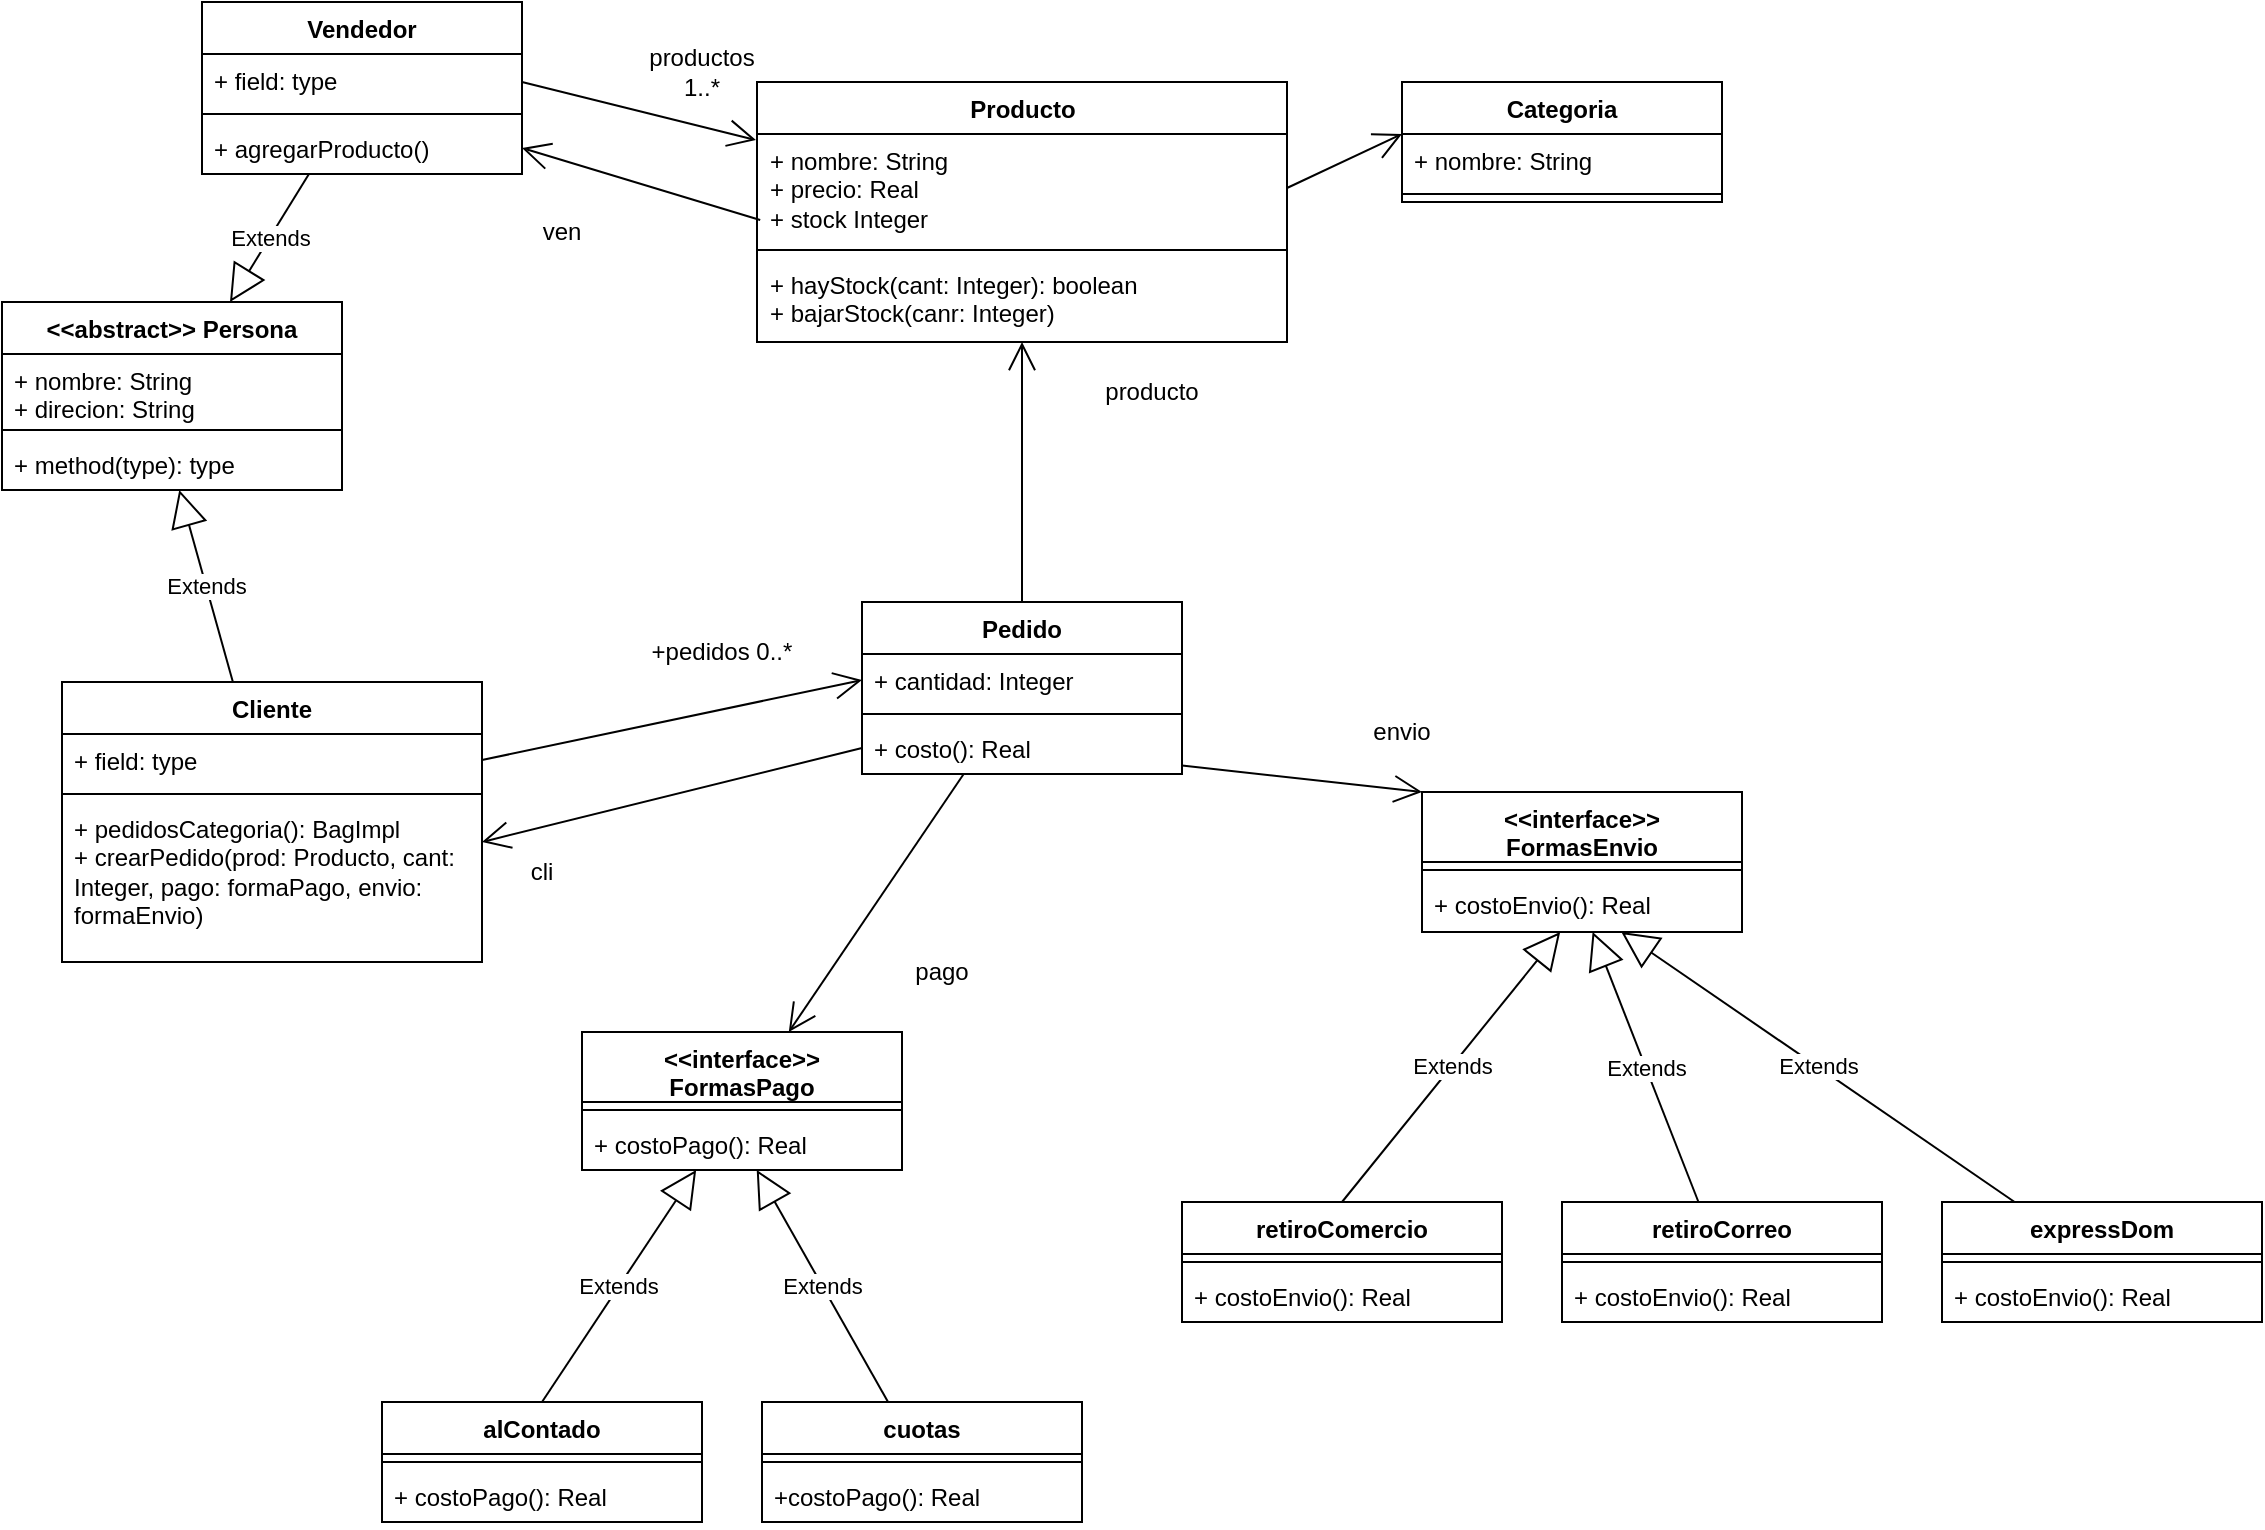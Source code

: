 <mxfile version="22.0.2" type="device">
  <diagram name="Página-1" id="uE43nbsAhITQmIDDTeQv">
    <mxGraphModel dx="1434" dy="814" grid="1" gridSize="10" guides="1" tooltips="1" connect="1" arrows="1" fold="1" page="1" pageScale="1" pageWidth="827" pageHeight="1169" math="0" shadow="0">
      <root>
        <mxCell id="0" />
        <mxCell id="1" parent="0" />
        <mxCell id="CGVBOZxscgFKLnfVOc2C-1" value="&amp;lt;&amp;lt;abstract&amp;gt;&amp;gt; Persona" style="swimlane;fontStyle=1;align=center;verticalAlign=top;childLayout=stackLayout;horizontal=1;startSize=26;horizontalStack=0;resizeParent=1;resizeParentMax=0;resizeLast=0;collapsible=1;marginBottom=0;whiteSpace=wrap;html=1;" parent="1" vertex="1">
          <mxGeometry x="20" y="280" width="170" height="94" as="geometry" />
        </mxCell>
        <mxCell id="CGVBOZxscgFKLnfVOc2C-2" value="+ nombre: String&lt;br&gt;+ direcion: String" style="text;strokeColor=none;fillColor=none;align=left;verticalAlign=top;spacingLeft=4;spacingRight=4;overflow=hidden;rotatable=0;points=[[0,0.5],[1,0.5]];portConstraint=eastwest;whiteSpace=wrap;html=1;" parent="CGVBOZxscgFKLnfVOc2C-1" vertex="1">
          <mxGeometry y="26" width="170" height="34" as="geometry" />
        </mxCell>
        <mxCell id="CGVBOZxscgFKLnfVOc2C-3" value="" style="line;strokeWidth=1;fillColor=none;align=left;verticalAlign=middle;spacingTop=-1;spacingLeft=3;spacingRight=3;rotatable=0;labelPosition=right;points=[];portConstraint=eastwest;strokeColor=inherit;" parent="CGVBOZxscgFKLnfVOc2C-1" vertex="1">
          <mxGeometry y="60" width="170" height="8" as="geometry" />
        </mxCell>
        <mxCell id="CGVBOZxscgFKLnfVOc2C-4" value="+ method(type): type" style="text;strokeColor=none;fillColor=none;align=left;verticalAlign=top;spacingLeft=4;spacingRight=4;overflow=hidden;rotatable=0;points=[[0,0.5],[1,0.5]];portConstraint=eastwest;whiteSpace=wrap;html=1;" parent="CGVBOZxscgFKLnfVOc2C-1" vertex="1">
          <mxGeometry y="68" width="170" height="26" as="geometry" />
        </mxCell>
        <mxCell id="CGVBOZxscgFKLnfVOc2C-5" value="Vendedor" style="swimlane;fontStyle=1;align=center;verticalAlign=top;childLayout=stackLayout;horizontal=1;startSize=26;horizontalStack=0;resizeParent=1;resizeParentMax=0;resizeLast=0;collapsible=1;marginBottom=0;whiteSpace=wrap;html=1;" parent="1" vertex="1">
          <mxGeometry x="120" y="130" width="160" height="86" as="geometry" />
        </mxCell>
        <mxCell id="CGVBOZxscgFKLnfVOc2C-6" value="+ field: type" style="text;strokeColor=none;fillColor=none;align=left;verticalAlign=top;spacingLeft=4;spacingRight=4;overflow=hidden;rotatable=0;points=[[0,0.5],[1,0.5]];portConstraint=eastwest;whiteSpace=wrap;html=1;" parent="CGVBOZxscgFKLnfVOc2C-5" vertex="1">
          <mxGeometry y="26" width="160" height="26" as="geometry" />
        </mxCell>
        <mxCell id="CGVBOZxscgFKLnfVOc2C-7" value="" style="line;strokeWidth=1;fillColor=none;align=left;verticalAlign=middle;spacingTop=-1;spacingLeft=3;spacingRight=3;rotatable=0;labelPosition=right;points=[];portConstraint=eastwest;strokeColor=inherit;" parent="CGVBOZxscgFKLnfVOc2C-5" vertex="1">
          <mxGeometry y="52" width="160" height="8" as="geometry" />
        </mxCell>
        <mxCell id="CGVBOZxscgFKLnfVOc2C-8" value="+ agregarProducto()" style="text;strokeColor=none;fillColor=none;align=left;verticalAlign=top;spacingLeft=4;spacingRight=4;overflow=hidden;rotatable=0;points=[[0,0.5],[1,0.5]];portConstraint=eastwest;whiteSpace=wrap;html=1;" parent="CGVBOZxscgFKLnfVOc2C-5" vertex="1">
          <mxGeometry y="60" width="160" height="26" as="geometry" />
        </mxCell>
        <mxCell id="CGVBOZxscgFKLnfVOc2C-9" value="Cliente" style="swimlane;fontStyle=1;align=center;verticalAlign=top;childLayout=stackLayout;horizontal=1;startSize=26;horizontalStack=0;resizeParent=1;resizeParentMax=0;resizeLast=0;collapsible=1;marginBottom=0;whiteSpace=wrap;html=1;" parent="1" vertex="1">
          <mxGeometry x="50" y="470" width="210" height="140" as="geometry" />
        </mxCell>
        <mxCell id="CGVBOZxscgFKLnfVOc2C-10" value="+ field: type" style="text;strokeColor=none;fillColor=none;align=left;verticalAlign=top;spacingLeft=4;spacingRight=4;overflow=hidden;rotatable=0;points=[[0,0.5],[1,0.5]];portConstraint=eastwest;whiteSpace=wrap;html=1;" parent="CGVBOZxscgFKLnfVOc2C-9" vertex="1">
          <mxGeometry y="26" width="210" height="26" as="geometry" />
        </mxCell>
        <mxCell id="CGVBOZxscgFKLnfVOc2C-11" value="" style="line;strokeWidth=1;fillColor=none;align=left;verticalAlign=middle;spacingTop=-1;spacingLeft=3;spacingRight=3;rotatable=0;labelPosition=right;points=[];portConstraint=eastwest;strokeColor=inherit;" parent="CGVBOZxscgFKLnfVOc2C-9" vertex="1">
          <mxGeometry y="52" width="210" height="8" as="geometry" />
        </mxCell>
        <mxCell id="CGVBOZxscgFKLnfVOc2C-12" value="+ pedidosCategoria(): BagImpl&lt;br&gt;+ crearPedido(prod: Producto, cant: Integer, pago: formaPago, envio: formaEnvio)" style="text;strokeColor=none;fillColor=none;align=left;verticalAlign=top;spacingLeft=4;spacingRight=4;overflow=hidden;rotatable=0;points=[[0,0.5],[1,0.5]];portConstraint=eastwest;whiteSpace=wrap;html=1;" parent="CGVBOZxscgFKLnfVOc2C-9" vertex="1">
          <mxGeometry y="60" width="210" height="80" as="geometry" />
        </mxCell>
        <mxCell id="CGVBOZxscgFKLnfVOc2C-13" value="Extends" style="endArrow=block;endSize=16;endFill=0;html=1;rounded=0;" parent="1" source="CGVBOZxscgFKLnfVOc2C-9" target="CGVBOZxscgFKLnfVOc2C-4" edge="1">
          <mxGeometry width="160" relative="1" as="geometry">
            <mxPoint x="50" y="430" as="sourcePoint" />
            <mxPoint x="210" y="430" as="targetPoint" />
          </mxGeometry>
        </mxCell>
        <mxCell id="CGVBOZxscgFKLnfVOc2C-15" value="Extends" style="endArrow=block;endSize=16;endFill=0;html=1;rounded=0;" parent="1" source="CGVBOZxscgFKLnfVOc2C-5" target="CGVBOZxscgFKLnfVOc2C-1" edge="1">
          <mxGeometry width="160" relative="1" as="geometry">
            <mxPoint x="230" y="220" as="sourcePoint" />
            <mxPoint x="390" y="220" as="targetPoint" />
          </mxGeometry>
        </mxCell>
        <mxCell id="CGVBOZxscgFKLnfVOc2C-16" value="Producto" style="swimlane;fontStyle=1;align=center;verticalAlign=top;childLayout=stackLayout;horizontal=1;startSize=26;horizontalStack=0;resizeParent=1;resizeParentMax=0;resizeLast=0;collapsible=1;marginBottom=0;whiteSpace=wrap;html=1;" parent="1" vertex="1">
          <mxGeometry x="397.5" y="170" width="265" height="130" as="geometry" />
        </mxCell>
        <mxCell id="CGVBOZxscgFKLnfVOc2C-17" value="+ nombre: String&lt;br&gt;+ precio: Real&lt;br&gt;+ stock Integer" style="text;strokeColor=none;fillColor=none;align=left;verticalAlign=top;spacingLeft=4;spacingRight=4;overflow=hidden;rotatable=0;points=[[0,0.5],[1,0.5]];portConstraint=eastwest;whiteSpace=wrap;html=1;" parent="CGVBOZxscgFKLnfVOc2C-16" vertex="1">
          <mxGeometry y="26" width="265" height="54" as="geometry" />
        </mxCell>
        <mxCell id="CGVBOZxscgFKLnfVOc2C-18" value="" style="line;strokeWidth=1;fillColor=none;align=left;verticalAlign=middle;spacingTop=-1;spacingLeft=3;spacingRight=3;rotatable=0;labelPosition=right;points=[];portConstraint=eastwest;strokeColor=inherit;" parent="CGVBOZxscgFKLnfVOc2C-16" vertex="1">
          <mxGeometry y="80" width="265" height="8" as="geometry" />
        </mxCell>
        <mxCell id="CGVBOZxscgFKLnfVOc2C-19" value="+ hayStock(cant: Integer): boolean&lt;br&gt;+ bajarStock(canr: Integer)" style="text;strokeColor=none;fillColor=none;align=left;verticalAlign=top;spacingLeft=4;spacingRight=4;overflow=hidden;rotatable=0;points=[[0,0.5],[1,0.5]];portConstraint=eastwest;whiteSpace=wrap;html=1;" parent="CGVBOZxscgFKLnfVOc2C-16" vertex="1">
          <mxGeometry y="88" width="265" height="42" as="geometry" />
        </mxCell>
        <mxCell id="CGVBOZxscgFKLnfVOc2C-20" value="Pedido" style="swimlane;fontStyle=1;align=center;verticalAlign=top;childLayout=stackLayout;horizontal=1;startSize=26;horizontalStack=0;resizeParent=1;resizeParentMax=0;resizeLast=0;collapsible=1;marginBottom=0;whiteSpace=wrap;html=1;" parent="1" vertex="1">
          <mxGeometry x="450" y="430" width="160" height="86" as="geometry" />
        </mxCell>
        <mxCell id="CGVBOZxscgFKLnfVOc2C-21" value="+ cantidad: Integer" style="text;strokeColor=none;fillColor=none;align=left;verticalAlign=top;spacingLeft=4;spacingRight=4;overflow=hidden;rotatable=0;points=[[0,0.5],[1,0.5]];portConstraint=eastwest;whiteSpace=wrap;html=1;" parent="CGVBOZxscgFKLnfVOc2C-20" vertex="1">
          <mxGeometry y="26" width="160" height="26" as="geometry" />
        </mxCell>
        <mxCell id="CGVBOZxscgFKLnfVOc2C-22" value="" style="line;strokeWidth=1;fillColor=none;align=left;verticalAlign=middle;spacingTop=-1;spacingLeft=3;spacingRight=3;rotatable=0;labelPosition=right;points=[];portConstraint=eastwest;strokeColor=inherit;" parent="CGVBOZxscgFKLnfVOc2C-20" vertex="1">
          <mxGeometry y="52" width="160" height="8" as="geometry" />
        </mxCell>
        <mxCell id="CGVBOZxscgFKLnfVOc2C-23" value="+ costo(): Real" style="text;strokeColor=none;fillColor=none;align=left;verticalAlign=top;spacingLeft=4;spacingRight=4;overflow=hidden;rotatable=0;points=[[0,0.5],[1,0.5]];portConstraint=eastwest;whiteSpace=wrap;html=1;" parent="CGVBOZxscgFKLnfVOc2C-20" vertex="1">
          <mxGeometry y="60" width="160" height="26" as="geometry" />
        </mxCell>
        <mxCell id="CGVBOZxscgFKLnfVOc2C-24" value="&amp;lt;&amp;lt;interface&amp;gt;&amp;gt; &lt;br&gt;FormasPago" style="swimlane;fontStyle=1;align=center;verticalAlign=top;childLayout=stackLayout;horizontal=1;startSize=35;horizontalStack=0;resizeParent=1;resizeParentMax=0;resizeLast=0;collapsible=1;marginBottom=0;whiteSpace=wrap;html=1;" parent="1" vertex="1">
          <mxGeometry x="310" y="645" width="160" height="69" as="geometry">
            <mxRectangle x="300" y="685" width="120" height="40" as="alternateBounds" />
          </mxGeometry>
        </mxCell>
        <mxCell id="CGVBOZxscgFKLnfVOc2C-26" value="" style="line;strokeWidth=1;fillColor=none;align=left;verticalAlign=middle;spacingTop=-1;spacingLeft=3;spacingRight=3;rotatable=0;labelPosition=right;points=[];portConstraint=eastwest;strokeColor=inherit;" parent="CGVBOZxscgFKLnfVOc2C-24" vertex="1">
          <mxGeometry y="35" width="160" height="8" as="geometry" />
        </mxCell>
        <mxCell id="CGVBOZxscgFKLnfVOc2C-27" value="+ costoPago(): Real" style="text;strokeColor=none;fillColor=none;align=left;verticalAlign=top;spacingLeft=4;spacingRight=4;overflow=hidden;rotatable=0;points=[[0,0.5],[1,0.5]];portConstraint=eastwest;whiteSpace=wrap;html=1;" parent="CGVBOZxscgFKLnfVOc2C-24" vertex="1">
          <mxGeometry y="43" width="160" height="26" as="geometry" />
        </mxCell>
        <mxCell id="CGVBOZxscgFKLnfVOc2C-28" value="alContado" style="swimlane;fontStyle=1;align=center;verticalAlign=top;childLayout=stackLayout;horizontal=1;startSize=26;horizontalStack=0;resizeParent=1;resizeParentMax=0;resizeLast=0;collapsible=1;marginBottom=0;whiteSpace=wrap;html=1;" parent="1" vertex="1">
          <mxGeometry x="210" y="830" width="160" height="60" as="geometry" />
        </mxCell>
        <mxCell id="CGVBOZxscgFKLnfVOc2C-30" value="" style="line;strokeWidth=1;fillColor=none;align=left;verticalAlign=middle;spacingTop=-1;spacingLeft=3;spacingRight=3;rotatable=0;labelPosition=right;points=[];portConstraint=eastwest;strokeColor=inherit;" parent="CGVBOZxscgFKLnfVOc2C-28" vertex="1">
          <mxGeometry y="26" width="160" height="8" as="geometry" />
        </mxCell>
        <mxCell id="CGVBOZxscgFKLnfVOc2C-31" value="+ costoPago(): Real" style="text;strokeColor=none;fillColor=none;align=left;verticalAlign=top;spacingLeft=4;spacingRight=4;overflow=hidden;rotatable=0;points=[[0,0.5],[1,0.5]];portConstraint=eastwest;whiteSpace=wrap;html=1;" parent="CGVBOZxscgFKLnfVOc2C-28" vertex="1">
          <mxGeometry y="34" width="160" height="26" as="geometry" />
        </mxCell>
        <mxCell id="CGVBOZxscgFKLnfVOc2C-32" value="cuotas" style="swimlane;fontStyle=1;align=center;verticalAlign=top;childLayout=stackLayout;horizontal=1;startSize=26;horizontalStack=0;resizeParent=1;resizeParentMax=0;resizeLast=0;collapsible=1;marginBottom=0;whiteSpace=wrap;html=1;" parent="1" vertex="1">
          <mxGeometry x="400" y="830" width="160" height="60" as="geometry" />
        </mxCell>
        <mxCell id="CGVBOZxscgFKLnfVOc2C-34" value="" style="line;strokeWidth=1;fillColor=none;align=left;verticalAlign=middle;spacingTop=-1;spacingLeft=3;spacingRight=3;rotatable=0;labelPosition=right;points=[];portConstraint=eastwest;strokeColor=inherit;" parent="CGVBOZxscgFKLnfVOc2C-32" vertex="1">
          <mxGeometry y="26" width="160" height="8" as="geometry" />
        </mxCell>
        <mxCell id="CGVBOZxscgFKLnfVOc2C-35" value="+costoPago(): Real" style="text;strokeColor=none;fillColor=none;align=left;verticalAlign=top;spacingLeft=4;spacingRight=4;overflow=hidden;rotatable=0;points=[[0,0.5],[1,0.5]];portConstraint=eastwest;whiteSpace=wrap;html=1;" parent="CGVBOZxscgFKLnfVOc2C-32" vertex="1">
          <mxGeometry y="34" width="160" height="26" as="geometry" />
        </mxCell>
        <mxCell id="CGVBOZxscgFKLnfVOc2C-36" value="Extends" style="endArrow=block;endSize=16;endFill=0;html=1;rounded=0;exitX=0.5;exitY=0;exitDx=0;exitDy=0;" parent="1" source="CGVBOZxscgFKLnfVOc2C-28" target="CGVBOZxscgFKLnfVOc2C-24" edge="1">
          <mxGeometry width="160" relative="1" as="geometry">
            <mxPoint x="300" y="755" as="sourcePoint" />
            <mxPoint x="460" y="755" as="targetPoint" />
          </mxGeometry>
        </mxCell>
        <mxCell id="CGVBOZxscgFKLnfVOc2C-37" value="Extends" style="endArrow=block;endSize=16;endFill=0;html=1;rounded=0;" parent="1" source="CGVBOZxscgFKLnfVOc2C-32" target="CGVBOZxscgFKLnfVOc2C-27" edge="1">
          <mxGeometry width="160" relative="1" as="geometry">
            <mxPoint x="510" y="765" as="sourcePoint" />
            <mxPoint x="670" y="765" as="targetPoint" />
          </mxGeometry>
        </mxCell>
        <mxCell id="CGVBOZxscgFKLnfVOc2C-42" value="&amp;lt;&amp;lt;interface&amp;gt;&amp;gt;&lt;br&gt;FormasEnvio" style="swimlane;fontStyle=1;align=center;verticalAlign=top;childLayout=stackLayout;horizontal=1;startSize=35;horizontalStack=0;resizeParent=1;resizeParentMax=0;resizeLast=0;collapsible=1;marginBottom=0;whiteSpace=wrap;html=1;" parent="1" vertex="1">
          <mxGeometry x="730" y="525" width="160" height="70" as="geometry" />
        </mxCell>
        <mxCell id="CGVBOZxscgFKLnfVOc2C-44" value="" style="line;strokeWidth=1;fillColor=none;align=left;verticalAlign=middle;spacingTop=-1;spacingLeft=3;spacingRight=3;rotatable=0;labelPosition=right;points=[];portConstraint=eastwest;strokeColor=inherit;" parent="CGVBOZxscgFKLnfVOc2C-42" vertex="1">
          <mxGeometry y="35" width="160" height="8" as="geometry" />
        </mxCell>
        <mxCell id="CGVBOZxscgFKLnfVOc2C-45" value="+ costoEnvio(): Real" style="text;strokeColor=none;fillColor=none;align=left;verticalAlign=top;spacingLeft=4;spacingRight=4;overflow=hidden;rotatable=0;points=[[0,0.5],[1,0.5]];portConstraint=eastwest;whiteSpace=wrap;html=1;" parent="CGVBOZxscgFKLnfVOc2C-42" vertex="1">
          <mxGeometry y="43" width="160" height="27" as="geometry" />
        </mxCell>
        <mxCell id="CGVBOZxscgFKLnfVOc2C-46" value="retiroComercio" style="swimlane;fontStyle=1;align=center;verticalAlign=top;childLayout=stackLayout;horizontal=1;startSize=26;horizontalStack=0;resizeParent=1;resizeParentMax=0;resizeLast=0;collapsible=1;marginBottom=0;whiteSpace=wrap;html=1;" parent="1" vertex="1">
          <mxGeometry x="610" y="730" width="160" height="60" as="geometry" />
        </mxCell>
        <mxCell id="CGVBOZxscgFKLnfVOc2C-48" value="" style="line;strokeWidth=1;fillColor=none;align=left;verticalAlign=middle;spacingTop=-1;spacingLeft=3;spacingRight=3;rotatable=0;labelPosition=right;points=[];portConstraint=eastwest;strokeColor=inherit;" parent="CGVBOZxscgFKLnfVOc2C-46" vertex="1">
          <mxGeometry y="26" width="160" height="8" as="geometry" />
        </mxCell>
        <mxCell id="CGVBOZxscgFKLnfVOc2C-49" value="+ costoEnvio(): Real" style="text;strokeColor=none;fillColor=none;align=left;verticalAlign=top;spacingLeft=4;spacingRight=4;overflow=hidden;rotatable=0;points=[[0,0.5],[1,0.5]];portConstraint=eastwest;whiteSpace=wrap;html=1;" parent="CGVBOZxscgFKLnfVOc2C-46" vertex="1">
          <mxGeometry y="34" width="160" height="26" as="geometry" />
        </mxCell>
        <mxCell id="CGVBOZxscgFKLnfVOc2C-50" value="retiroCorreo" style="swimlane;fontStyle=1;align=center;verticalAlign=top;childLayout=stackLayout;horizontal=1;startSize=26;horizontalStack=0;resizeParent=1;resizeParentMax=0;resizeLast=0;collapsible=1;marginBottom=0;whiteSpace=wrap;html=1;" parent="1" vertex="1">
          <mxGeometry x="800" y="730" width="160" height="60" as="geometry" />
        </mxCell>
        <mxCell id="CGVBOZxscgFKLnfVOc2C-52" value="" style="line;strokeWidth=1;fillColor=none;align=left;verticalAlign=middle;spacingTop=-1;spacingLeft=3;spacingRight=3;rotatable=0;labelPosition=right;points=[];portConstraint=eastwest;strokeColor=inherit;" parent="CGVBOZxscgFKLnfVOc2C-50" vertex="1">
          <mxGeometry y="26" width="160" height="8" as="geometry" />
        </mxCell>
        <mxCell id="CGVBOZxscgFKLnfVOc2C-53" value="+ costoEnvio(): Real" style="text;strokeColor=none;fillColor=none;align=left;verticalAlign=top;spacingLeft=4;spacingRight=4;overflow=hidden;rotatable=0;points=[[0,0.5],[1,0.5]];portConstraint=eastwest;whiteSpace=wrap;html=1;" parent="CGVBOZxscgFKLnfVOc2C-50" vertex="1">
          <mxGeometry y="34" width="160" height="26" as="geometry" />
        </mxCell>
        <mxCell id="CGVBOZxscgFKLnfVOc2C-54" value="Extends" style="endArrow=block;endSize=16;endFill=0;html=1;rounded=0;exitX=0.5;exitY=0;exitDx=0;exitDy=0;" parent="1" source="CGVBOZxscgFKLnfVOc2C-46" target="CGVBOZxscgFKLnfVOc2C-45" edge="1">
          <mxGeometry width="160" relative="1" as="geometry">
            <mxPoint x="610" y="635" as="sourcePoint" />
            <mxPoint x="770" y="635" as="targetPoint" />
          </mxGeometry>
        </mxCell>
        <mxCell id="CGVBOZxscgFKLnfVOc2C-55" value="Extends" style="endArrow=block;endSize=16;endFill=0;html=1;rounded=0;" parent="1" source="CGVBOZxscgFKLnfVOc2C-50" target="CGVBOZxscgFKLnfVOc2C-45" edge="1">
          <mxGeometry width="160" relative="1" as="geometry">
            <mxPoint x="820" y="645" as="sourcePoint" />
            <mxPoint x="980" y="645" as="targetPoint" />
          </mxGeometry>
        </mxCell>
        <mxCell id="CGVBOZxscgFKLnfVOc2C-56" value="expressDom" style="swimlane;fontStyle=1;align=center;verticalAlign=top;childLayout=stackLayout;horizontal=1;startSize=26;horizontalStack=0;resizeParent=1;resizeParentMax=0;resizeLast=0;collapsible=1;marginBottom=0;whiteSpace=wrap;html=1;" parent="1" vertex="1">
          <mxGeometry x="990" y="730" width="160" height="60" as="geometry" />
        </mxCell>
        <mxCell id="CGVBOZxscgFKLnfVOc2C-58" value="" style="line;strokeWidth=1;fillColor=none;align=left;verticalAlign=middle;spacingTop=-1;spacingLeft=3;spacingRight=3;rotatable=0;labelPosition=right;points=[];portConstraint=eastwest;strokeColor=inherit;" parent="CGVBOZxscgFKLnfVOc2C-56" vertex="1">
          <mxGeometry y="26" width="160" height="8" as="geometry" />
        </mxCell>
        <mxCell id="CGVBOZxscgFKLnfVOc2C-59" value="+ costoEnvio(): Real" style="text;strokeColor=none;fillColor=none;align=left;verticalAlign=top;spacingLeft=4;spacingRight=4;overflow=hidden;rotatable=0;points=[[0,0.5],[1,0.5]];portConstraint=eastwest;whiteSpace=wrap;html=1;" parent="CGVBOZxscgFKLnfVOc2C-56" vertex="1">
          <mxGeometry y="34" width="160" height="26" as="geometry" />
        </mxCell>
        <mxCell id="CGVBOZxscgFKLnfVOc2C-60" value="Extends" style="endArrow=block;endSize=16;endFill=0;html=1;rounded=0;" parent="1" source="CGVBOZxscgFKLnfVOc2C-56" target="CGVBOZxscgFKLnfVOc2C-45" edge="1">
          <mxGeometry width="160" relative="1" as="geometry">
            <mxPoint x="900" y="635" as="sourcePoint" />
            <mxPoint x="1060" y="635" as="targetPoint" />
          </mxGeometry>
        </mxCell>
        <mxCell id="CGVBOZxscgFKLnfVOc2C-61" value="" style="endArrow=open;endFill=1;endSize=12;html=1;rounded=0;exitX=1;exitY=0.5;exitDx=0;exitDy=0;entryX=0;entryY=0.5;entryDx=0;entryDy=0;" parent="1" source="CGVBOZxscgFKLnfVOc2C-10" target="CGVBOZxscgFKLnfVOc2C-21" edge="1">
          <mxGeometry width="160" relative="1" as="geometry">
            <mxPoint x="290" y="550" as="sourcePoint" />
            <mxPoint x="450" y="550" as="targetPoint" />
          </mxGeometry>
        </mxCell>
        <mxCell id="CGVBOZxscgFKLnfVOc2C-62" value="+pedidos 0..*" style="text;strokeColor=none;align=center;fillColor=none;html=1;verticalAlign=middle;whiteSpace=wrap;rounded=0;" parent="1" vertex="1">
          <mxGeometry x="340" y="440" width="80" height="30" as="geometry" />
        </mxCell>
        <mxCell id="CGVBOZxscgFKLnfVOc2C-64" value="" style="endArrow=open;endFill=1;endSize=12;html=1;rounded=0;" parent="1" source="CGVBOZxscgFKLnfVOc2C-20" target="CGVBOZxscgFKLnfVOc2C-24" edge="1">
          <mxGeometry width="160" relative="1" as="geometry">
            <mxPoint x="510" y="540" as="sourcePoint" />
            <mxPoint x="320" y="580" as="targetPoint" />
          </mxGeometry>
        </mxCell>
        <mxCell id="CGVBOZxscgFKLnfVOc2C-65" value="pago" style="text;strokeColor=none;align=center;fillColor=none;html=1;verticalAlign=middle;whiteSpace=wrap;rounded=0;" parent="1" vertex="1">
          <mxGeometry x="460" y="600" width="60" height="30" as="geometry" />
        </mxCell>
        <mxCell id="CGVBOZxscgFKLnfVOc2C-66" value="" style="endArrow=open;endFill=1;endSize=12;html=1;rounded=0;" parent="1" source="CGVBOZxscgFKLnfVOc2C-20" target="CGVBOZxscgFKLnfVOc2C-16" edge="1">
          <mxGeometry width="160" relative="1" as="geometry">
            <mxPoint x="520" y="390" as="sourcePoint" />
            <mxPoint x="680" y="390" as="targetPoint" />
          </mxGeometry>
        </mxCell>
        <mxCell id="CGVBOZxscgFKLnfVOc2C-67" value="producto" style="text;strokeColor=none;align=center;fillColor=none;html=1;verticalAlign=middle;whiteSpace=wrap;rounded=0;" parent="1" vertex="1">
          <mxGeometry x="550" y="310" width="90" height="30" as="geometry" />
        </mxCell>
        <mxCell id="CGVBOZxscgFKLnfVOc2C-70" value="" style="endArrow=open;endFill=1;endSize=12;html=1;rounded=0;entryX=0;entryY=0;entryDx=0;entryDy=0;" parent="1" source="CGVBOZxscgFKLnfVOc2C-23" target="CGVBOZxscgFKLnfVOc2C-42" edge="1">
          <mxGeometry width="160" relative="1" as="geometry">
            <mxPoint x="600" y="580" as="sourcePoint" />
            <mxPoint x="760" y="580" as="targetPoint" />
          </mxGeometry>
        </mxCell>
        <mxCell id="CGVBOZxscgFKLnfVOc2C-71" value="envio" style="text;strokeColor=none;align=center;fillColor=none;html=1;verticalAlign=middle;whiteSpace=wrap;rounded=0;" parent="1" vertex="1">
          <mxGeometry x="690" y="480" width="60" height="30" as="geometry" />
        </mxCell>
        <mxCell id="CGVBOZxscgFKLnfVOc2C-72" value="Categoria" style="swimlane;fontStyle=1;align=center;verticalAlign=top;childLayout=stackLayout;horizontal=1;startSize=26;horizontalStack=0;resizeParent=1;resizeParentMax=0;resizeLast=0;collapsible=1;marginBottom=0;whiteSpace=wrap;html=1;" parent="1" vertex="1">
          <mxGeometry x="720" y="170" width="160" height="60" as="geometry" />
        </mxCell>
        <mxCell id="CGVBOZxscgFKLnfVOc2C-73" value="+ nombre: String" style="text;strokeColor=none;fillColor=none;align=left;verticalAlign=top;spacingLeft=4;spacingRight=4;overflow=hidden;rotatable=0;points=[[0,0.5],[1,0.5]];portConstraint=eastwest;whiteSpace=wrap;html=1;" parent="CGVBOZxscgFKLnfVOc2C-72" vertex="1">
          <mxGeometry y="26" width="160" height="26" as="geometry" />
        </mxCell>
        <mxCell id="CGVBOZxscgFKLnfVOc2C-74" value="" style="line;strokeWidth=1;fillColor=none;align=left;verticalAlign=middle;spacingTop=-1;spacingLeft=3;spacingRight=3;rotatable=0;labelPosition=right;points=[];portConstraint=eastwest;strokeColor=inherit;" parent="CGVBOZxscgFKLnfVOc2C-72" vertex="1">
          <mxGeometry y="52" width="160" height="8" as="geometry" />
        </mxCell>
        <mxCell id="CGVBOZxscgFKLnfVOc2C-76" value="" style="endArrow=open;endFill=1;endSize=12;html=1;rounded=0;exitX=1;exitY=0.5;exitDx=0;exitDy=0;entryX=0;entryY=0;entryDx=0;entryDy=0;entryPerimeter=0;" parent="1" source="CGVBOZxscgFKLnfVOc2C-17" target="CGVBOZxscgFKLnfVOc2C-73" edge="1">
          <mxGeometry width="160" relative="1" as="geometry">
            <mxPoint x="690" y="300" as="sourcePoint" />
            <mxPoint x="850" y="300" as="targetPoint" />
          </mxGeometry>
        </mxCell>
        <mxCell id="CGVBOZxscgFKLnfVOc2C-77" value="" style="endArrow=open;endFill=1;endSize=12;html=1;rounded=0;exitX=1;exitY=0.538;exitDx=0;exitDy=0;exitPerimeter=0;entryX=-0.002;entryY=0.056;entryDx=0;entryDy=0;entryPerimeter=0;" parent="1" source="CGVBOZxscgFKLnfVOc2C-6" target="CGVBOZxscgFKLnfVOc2C-17" edge="1">
          <mxGeometry width="160" relative="1" as="geometry">
            <mxPoint x="300" y="170" as="sourcePoint" />
            <mxPoint x="460" y="170" as="targetPoint" />
          </mxGeometry>
        </mxCell>
        <mxCell id="CGVBOZxscgFKLnfVOc2C-78" value="productos 1..*" style="text;strokeColor=none;align=center;fillColor=none;html=1;verticalAlign=middle;whiteSpace=wrap;rounded=0;" parent="1" vertex="1">
          <mxGeometry x="340" y="150" width="60" height="30" as="geometry" />
        </mxCell>
        <mxCell id="GLt08YuoMi875-hCNUe4-1" value="" style="endArrow=open;endFill=1;endSize=12;html=1;rounded=0;exitX=0;exitY=0.5;exitDx=0;exitDy=0;entryX=0;entryY=0;entryDx=0;entryDy=0;" parent="1" source="CGVBOZxscgFKLnfVOc2C-23" target="GLt08YuoMi875-hCNUe4-2" edge="1">
          <mxGeometry width="160" relative="1" as="geometry">
            <mxPoint x="340" y="580" as="sourcePoint" />
            <mxPoint x="262" y="535" as="targetPoint" />
          </mxGeometry>
        </mxCell>
        <mxCell id="GLt08YuoMi875-hCNUe4-2" value="cli" style="text;strokeColor=none;align=center;fillColor=none;html=1;verticalAlign=middle;whiteSpace=wrap;rounded=0;" parent="1" vertex="1">
          <mxGeometry x="260" y="550" width="60" height="30" as="geometry" />
        </mxCell>
        <mxCell id="GLt08YuoMi875-hCNUe4-3" value="" style="endArrow=open;endFill=1;endSize=12;html=1;rounded=0;entryX=1;entryY=0.5;entryDx=0;entryDy=0;exitX=0.006;exitY=0.796;exitDx=0;exitDy=0;exitPerimeter=0;" parent="1" source="CGVBOZxscgFKLnfVOc2C-17" target="CGVBOZxscgFKLnfVOc2C-8" edge="1">
          <mxGeometry width="160" relative="1" as="geometry">
            <mxPoint x="260" y="330" as="sourcePoint" />
            <mxPoint x="420" y="330" as="targetPoint" />
          </mxGeometry>
        </mxCell>
        <mxCell id="GLt08YuoMi875-hCNUe4-4" value="ven" style="text;strokeColor=none;align=center;fillColor=none;html=1;verticalAlign=middle;whiteSpace=wrap;rounded=0;" parent="1" vertex="1">
          <mxGeometry x="270" y="230" width="60" height="30" as="geometry" />
        </mxCell>
      </root>
    </mxGraphModel>
  </diagram>
</mxfile>
